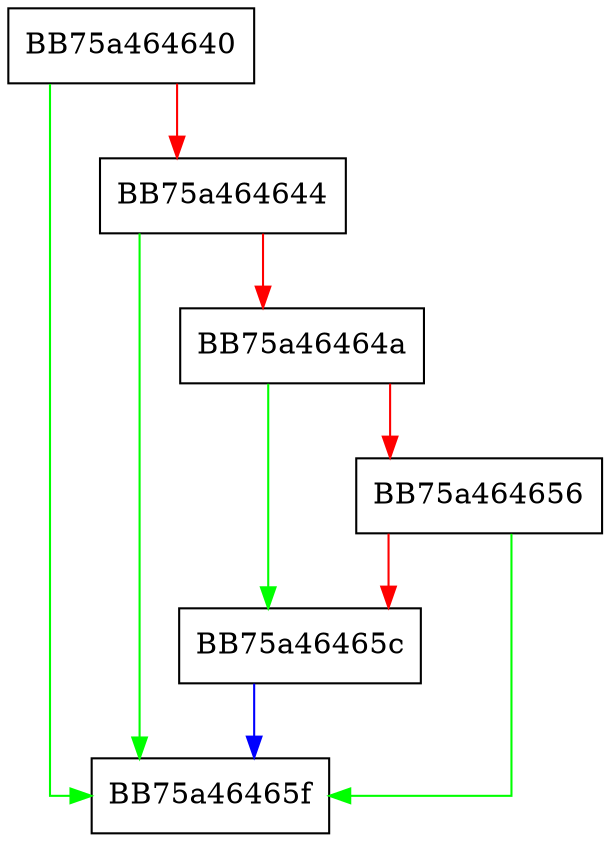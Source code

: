 digraph sqlite3PagerLockingMode {
  node [shape="box"];
  graph [splines=ortho];
  BB75a464640 -> BB75a46465f [color="green"];
  BB75a464640 -> BB75a464644 [color="red"];
  BB75a464644 -> BB75a46465f [color="green"];
  BB75a464644 -> BB75a46464a [color="red"];
  BB75a46464a -> BB75a46465c [color="green"];
  BB75a46464a -> BB75a464656 [color="red"];
  BB75a464656 -> BB75a46465f [color="green"];
  BB75a464656 -> BB75a46465c [color="red"];
  BB75a46465c -> BB75a46465f [color="blue"];
}
